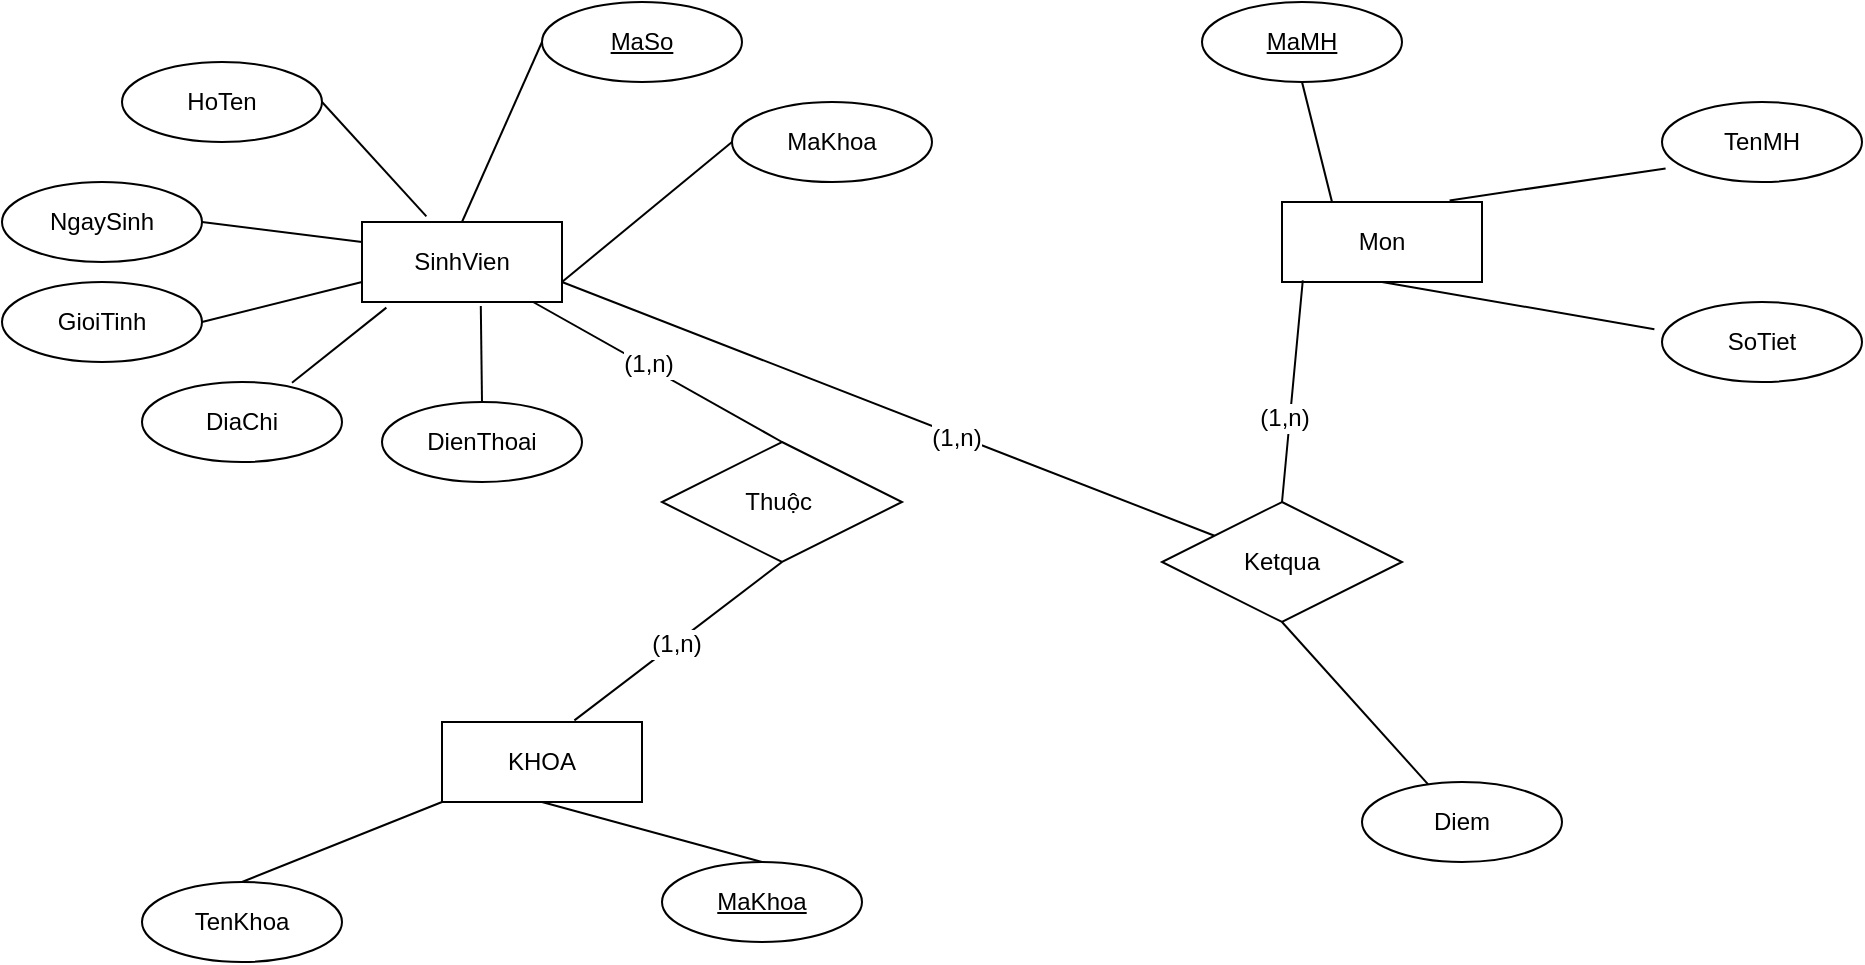 <mxfile version="24.4.0" type="github">
  <diagram id="R2lEEEUBdFMjLlhIrx00" name="Page-1">
    <mxGraphModel dx="1290" dy="607" grid="1" gridSize="10" guides="1" tooltips="1" connect="1" arrows="1" fold="1" page="1" pageScale="1" pageWidth="850" pageHeight="1100" math="0" shadow="0" extFonts="Permanent Marker^https://fonts.googleapis.com/css?family=Permanent+Marker">
      <root>
        <mxCell id="0" />
        <mxCell id="1" parent="0" />
        <mxCell id="QVCUd0b25rxdbD5U4Ssb-1" value="SinhVien" style="whiteSpace=wrap;html=1;align=center;" parent="1" vertex="1">
          <mxGeometry x="190" y="120" width="100" height="40" as="geometry" />
        </mxCell>
        <mxCell id="QVCUd0b25rxdbD5U4Ssb-2" value="HoTen" style="ellipse;whiteSpace=wrap;html=1;align=center;" parent="1" vertex="1">
          <mxGeometry x="70" y="40" width="100" height="40" as="geometry" />
        </mxCell>
        <mxCell id="QVCUd0b25rxdbD5U4Ssb-3" value="MaSo" style="ellipse;whiteSpace=wrap;html=1;align=center;fontStyle=4;" parent="1" vertex="1">
          <mxGeometry x="280" y="10" width="100" height="40" as="geometry" />
        </mxCell>
        <mxCell id="QVCUd0b25rxdbD5U4Ssb-4" value="GioiTinh" style="ellipse;whiteSpace=wrap;html=1;align=center;" parent="1" vertex="1">
          <mxGeometry x="10" y="150" width="100" height="40" as="geometry" />
        </mxCell>
        <mxCell id="QVCUd0b25rxdbD5U4Ssb-5" value="DienThoai" style="ellipse;whiteSpace=wrap;html=1;align=center;" parent="1" vertex="1">
          <mxGeometry x="200" y="210" width="100" height="40" as="geometry" />
        </mxCell>
        <mxCell id="QVCUd0b25rxdbD5U4Ssb-6" value="DiaChi" style="ellipse;whiteSpace=wrap;html=1;align=center;" parent="1" vertex="1">
          <mxGeometry x="80" y="200" width="100" height="40" as="geometry" />
        </mxCell>
        <mxCell id="QVCUd0b25rxdbD5U4Ssb-7" value="MaKhoa" style="ellipse;whiteSpace=wrap;html=1;align=center;" parent="1" vertex="1">
          <mxGeometry x="375" y="60" width="100" height="40" as="geometry" />
        </mxCell>
        <mxCell id="QVCUd0b25rxdbD5U4Ssb-8" value="NgaySinh" style="ellipse;whiteSpace=wrap;html=1;align=center;" parent="1" vertex="1">
          <mxGeometry x="10" y="100" width="100" height="40" as="geometry" />
        </mxCell>
        <mxCell id="QVCUd0b25rxdbD5U4Ssb-9" value="Mon" style="whiteSpace=wrap;html=1;align=center;" parent="1" vertex="1">
          <mxGeometry x="650" y="110" width="100" height="40" as="geometry" />
        </mxCell>
        <mxCell id="QVCUd0b25rxdbD5U4Ssb-10" value="MaMH" style="ellipse;whiteSpace=wrap;html=1;align=center;fontStyle=4;" parent="1" vertex="1">
          <mxGeometry x="610" y="10" width="100" height="40" as="geometry" />
        </mxCell>
        <mxCell id="QVCUd0b25rxdbD5U4Ssb-11" value="TenMH" style="ellipse;whiteSpace=wrap;html=1;align=center;" parent="1" vertex="1">
          <mxGeometry x="840" y="60" width="100" height="40" as="geometry" />
        </mxCell>
        <mxCell id="QVCUd0b25rxdbD5U4Ssb-12" value="SoTiet" style="ellipse;whiteSpace=wrap;html=1;align=center;" parent="1" vertex="1">
          <mxGeometry x="840" y="160" width="100" height="40" as="geometry" />
        </mxCell>
        <mxCell id="QVCUd0b25rxdbD5U4Ssb-13" value="KHOA" style="whiteSpace=wrap;html=1;align=center;" parent="1" vertex="1">
          <mxGeometry x="230" y="370" width="100" height="40" as="geometry" />
        </mxCell>
        <mxCell id="QVCUd0b25rxdbD5U4Ssb-14" value="TenKhoa" style="ellipse;whiteSpace=wrap;html=1;align=center;" parent="1" vertex="1">
          <mxGeometry x="80" y="450" width="100" height="40" as="geometry" />
        </mxCell>
        <mxCell id="QVCUd0b25rxdbD5U4Ssb-15" value="MaKhoa" style="ellipse;whiteSpace=wrap;html=1;align=center;fontStyle=4;" parent="1" vertex="1">
          <mxGeometry x="340" y="440" width="100" height="40" as="geometry" />
        </mxCell>
        <mxCell id="QVCUd0b25rxdbD5U4Ssb-21" value="" style="endArrow=none;html=1;rounded=0;fontSize=12;startSize=8;endSize=8;curved=1;entryX=0;entryY=0.5;entryDx=0;entryDy=0;exitX=0.5;exitY=0;exitDx=0;exitDy=0;" parent="1" source="QVCUd0b25rxdbD5U4Ssb-1" target="QVCUd0b25rxdbD5U4Ssb-3" edge="1">
          <mxGeometry relative="1" as="geometry">
            <mxPoint x="190" y="140" as="sourcePoint" />
            <mxPoint x="350" y="140" as="targetPoint" />
          </mxGeometry>
        </mxCell>
        <mxCell id="QVCUd0b25rxdbD5U4Ssb-22" value="" style="endArrow=none;html=1;rounded=0;fontSize=12;startSize=8;endSize=8;curved=1;entryX=1;entryY=0.5;entryDx=0;entryDy=0;exitX=0.322;exitY=-0.07;exitDx=0;exitDy=0;exitPerimeter=0;" parent="1" source="QVCUd0b25rxdbD5U4Ssb-1" target="QVCUd0b25rxdbD5U4Ssb-2" edge="1">
          <mxGeometry relative="1" as="geometry">
            <mxPoint x="230" y="130" as="sourcePoint" />
            <mxPoint x="290" y="40" as="targetPoint" />
          </mxGeometry>
        </mxCell>
        <mxCell id="QVCUd0b25rxdbD5U4Ssb-24" value="" style="endArrow=none;html=1;rounded=0;fontSize=12;startSize=8;endSize=8;curved=1;entryX=0;entryY=0.25;entryDx=0;entryDy=0;exitX=1;exitY=0.5;exitDx=0;exitDy=0;" parent="1" source="QVCUd0b25rxdbD5U4Ssb-8" target="QVCUd0b25rxdbD5U4Ssb-1" edge="1">
          <mxGeometry relative="1" as="geometry">
            <mxPoint x="240" y="140" as="sourcePoint" />
            <mxPoint x="300" y="50" as="targetPoint" />
          </mxGeometry>
        </mxCell>
        <mxCell id="QVCUd0b25rxdbD5U4Ssb-25" value="" style="endArrow=none;html=1;rounded=0;fontSize=12;startSize=8;endSize=8;curved=1;entryX=1;entryY=0.5;entryDx=0;entryDy=0;exitX=0;exitY=0.75;exitDx=0;exitDy=0;" parent="1" source="QVCUd0b25rxdbD5U4Ssb-1" target="QVCUd0b25rxdbD5U4Ssb-4" edge="1">
          <mxGeometry relative="1" as="geometry">
            <mxPoint x="250" y="150" as="sourcePoint" />
            <mxPoint x="310" y="60" as="targetPoint" />
          </mxGeometry>
        </mxCell>
        <mxCell id="QVCUd0b25rxdbD5U4Ssb-26" value="" style="endArrow=none;html=1;rounded=0;fontSize=12;startSize=8;endSize=8;curved=1;entryX=0.122;entryY=1.07;entryDx=0;entryDy=0;exitX=0.75;exitY=0.01;exitDx=0;exitDy=0;exitPerimeter=0;entryPerimeter=0;" parent="1" source="QVCUd0b25rxdbD5U4Ssb-6" target="QVCUd0b25rxdbD5U4Ssb-1" edge="1">
          <mxGeometry relative="1" as="geometry">
            <mxPoint x="260" y="160" as="sourcePoint" />
            <mxPoint x="320" y="70" as="targetPoint" />
          </mxGeometry>
        </mxCell>
        <mxCell id="QVCUd0b25rxdbD5U4Ssb-27" value="" style="endArrow=none;html=1;rounded=0;fontSize=12;startSize=8;endSize=8;curved=1;entryX=0;entryY=0.5;entryDx=0;entryDy=0;exitX=1;exitY=0.75;exitDx=0;exitDy=0;" parent="1" source="QVCUd0b25rxdbD5U4Ssb-1" target="QVCUd0b25rxdbD5U4Ssb-7" edge="1">
          <mxGeometry relative="1" as="geometry">
            <mxPoint x="270" y="170" as="sourcePoint" />
            <mxPoint x="330" y="80" as="targetPoint" />
          </mxGeometry>
        </mxCell>
        <mxCell id="QVCUd0b25rxdbD5U4Ssb-28" value="" style="endArrow=none;html=1;rounded=0;fontSize=12;startSize=8;endSize=8;curved=1;entryX=0.5;entryY=0;entryDx=0;entryDy=0;exitX=0.594;exitY=1.05;exitDx=0;exitDy=0;exitPerimeter=0;" parent="1" source="QVCUd0b25rxdbD5U4Ssb-1" target="QVCUd0b25rxdbD5U4Ssb-5" edge="1">
          <mxGeometry relative="1" as="geometry">
            <mxPoint x="280" y="180" as="sourcePoint" />
            <mxPoint x="340" y="90" as="targetPoint" />
          </mxGeometry>
        </mxCell>
        <mxCell id="QVCUd0b25rxdbD5U4Ssb-29" value="" style="endArrow=none;html=1;rounded=0;fontSize=12;startSize=8;endSize=8;curved=1;entryX=0.25;entryY=0;entryDx=0;entryDy=0;exitX=0.5;exitY=1;exitDx=0;exitDy=0;" parent="1" source="QVCUd0b25rxdbD5U4Ssb-10" target="QVCUd0b25rxdbD5U4Ssb-9" edge="1">
          <mxGeometry relative="1" as="geometry">
            <mxPoint x="391" y="208.4" as="sourcePoint" />
            <mxPoint x="740" y="150.0" as="targetPoint" />
          </mxGeometry>
        </mxCell>
        <mxCell id="QVCUd0b25rxdbD5U4Ssb-30" value="" style="endArrow=none;html=1;rounded=0;fontSize=12;startSize=8;endSize=8;curved=1;entryX=0.838;entryY=-0.02;entryDx=0;entryDy=0;exitX=0.018;exitY=0.83;exitDx=0;exitDy=0;exitPerimeter=0;entryPerimeter=0;" parent="1" source="QVCUd0b25rxdbD5U4Ssb-11" target="QVCUd0b25rxdbD5U4Ssb-9" edge="1">
          <mxGeometry relative="1" as="geometry">
            <mxPoint x="626" y="128" as="sourcePoint" />
            <mxPoint x="655" y="220" as="targetPoint" />
          </mxGeometry>
        </mxCell>
        <mxCell id="QVCUd0b25rxdbD5U4Ssb-31" value="" style="endArrow=none;html=1;rounded=0;fontSize=12;startSize=8;endSize=8;curved=1;entryX=-0.038;entryY=0.34;entryDx=0;entryDy=0;exitX=0.5;exitY=1;exitDx=0;exitDy=0;entryPerimeter=0;" parent="1" source="QVCUd0b25rxdbD5U4Ssb-9" target="QVCUd0b25rxdbD5U4Ssb-12" edge="1">
          <mxGeometry relative="1" as="geometry">
            <mxPoint x="636" y="138" as="sourcePoint" />
            <mxPoint x="665" y="230" as="targetPoint" />
          </mxGeometry>
        </mxCell>
        <mxCell id="QVCUd0b25rxdbD5U4Ssb-38" value="" style="endArrow=none;html=1;rounded=0;fontSize=12;startSize=8;endSize=8;curved=1;exitX=0.5;exitY=0;exitDx=0;exitDy=0;entryX=0;entryY=1;entryDx=0;entryDy=0;" parent="1" source="QVCUd0b25rxdbD5U4Ssb-14" target="QVCUd0b25rxdbD5U4Ssb-13" edge="1">
          <mxGeometry relative="1" as="geometry">
            <mxPoint x="60" y="410" as="sourcePoint" />
            <mxPoint x="220" y="410" as="targetPoint" />
          </mxGeometry>
        </mxCell>
        <mxCell id="QVCUd0b25rxdbD5U4Ssb-39" value="" style="endArrow=none;html=1;rounded=0;fontSize=12;startSize=8;endSize=8;curved=1;exitX=0.5;exitY=0;exitDx=0;exitDy=0;entryX=0.5;entryY=1;entryDx=0;entryDy=0;" parent="1" source="QVCUd0b25rxdbD5U4Ssb-15" target="QVCUd0b25rxdbD5U4Ssb-13" edge="1">
          <mxGeometry relative="1" as="geometry">
            <mxPoint x="20" y="550" as="sourcePoint" />
            <mxPoint x="180" y="550" as="targetPoint" />
          </mxGeometry>
        </mxCell>
        <mxCell id="F_XIfEHPYfaYC8NBup9B-3" value="Thuộc&amp;nbsp;" style="shape=rhombus;perimeter=rhombusPerimeter;whiteSpace=wrap;html=1;align=center;" parent="1" vertex="1">
          <mxGeometry x="340" y="230" width="120" height="60" as="geometry" />
        </mxCell>
        <mxCell id="F_XIfEHPYfaYC8NBup9B-4" value="" style="endArrow=none;html=1;rounded=0;fontSize=12;startSize=8;endSize=8;curved=1;entryX=0.5;entryY=0;entryDx=0;entryDy=0;" parent="1" source="QVCUd0b25rxdbD5U4Ssb-1" target="F_XIfEHPYfaYC8NBup9B-3" edge="1">
          <mxGeometry relative="1" as="geometry">
            <mxPoint x="340" y="160" as="sourcePoint" />
            <mxPoint x="500" y="160" as="targetPoint" />
          </mxGeometry>
        </mxCell>
        <mxCell id="F_XIfEHPYfaYC8NBup9B-6" value="(1,n)" style="edgeLabel;html=1;align=center;verticalAlign=middle;resizable=0;points=[];fontSize=12;" parent="F_XIfEHPYfaYC8NBup9B-4" vertex="1" connectable="0">
          <mxGeometry x="-0.097" y="1" relative="1" as="geometry">
            <mxPoint as="offset" />
          </mxGeometry>
        </mxCell>
        <mxCell id="F_XIfEHPYfaYC8NBup9B-5" value="" style="endArrow=none;html=1;rounded=0;fontSize=12;startSize=8;endSize=8;curved=1;exitX=0.662;exitY=-0.02;exitDx=0;exitDy=0;exitPerimeter=0;entryX=0.5;entryY=1;entryDx=0;entryDy=0;" parent="1" source="QVCUd0b25rxdbD5U4Ssb-13" target="F_XIfEHPYfaYC8NBup9B-3" edge="1">
          <mxGeometry relative="1" as="geometry">
            <mxPoint x="350" y="320" as="sourcePoint" />
            <mxPoint x="510" y="320" as="targetPoint" />
          </mxGeometry>
        </mxCell>
        <mxCell id="F_XIfEHPYfaYC8NBup9B-7" value="(1,n)" style="edgeLabel;html=1;align=center;verticalAlign=middle;resizable=0;points=[];fontSize=12;" parent="F_XIfEHPYfaYC8NBup9B-5" vertex="1" connectable="0">
          <mxGeometry x="-0.02" relative="1" as="geometry">
            <mxPoint as="offset" />
          </mxGeometry>
        </mxCell>
        <mxCell id="F_XIfEHPYfaYC8NBup9B-8" value="" style="endArrow=none;html=1;rounded=0;fontSize=12;startSize=8;endSize=8;curved=1;exitX=1;exitY=0.75;exitDx=0;exitDy=0;" parent="1" source="QVCUd0b25rxdbD5U4Ssb-1" target="Uc07jC8wAEaiUXffzVde-1" edge="1">
          <mxGeometry relative="1" as="geometry">
            <mxPoint x="470" y="210" as="sourcePoint" />
            <mxPoint x="680" y="270" as="targetPoint" />
          </mxGeometry>
        </mxCell>
        <mxCell id="Uc07jC8wAEaiUXffzVde-2" value="(1,n)" style="edgeLabel;html=1;align=center;verticalAlign=middle;resizable=0;points=[];fontSize=12;" vertex="1" connectable="0" parent="F_XIfEHPYfaYC8NBup9B-8">
          <mxGeometry x="0.207" relative="1" as="geometry">
            <mxPoint y="1" as="offset" />
          </mxGeometry>
        </mxCell>
        <mxCell id="Uc07jC8wAEaiUXffzVde-1" value="Ketqua" style="shape=rhombus;perimeter=rhombusPerimeter;whiteSpace=wrap;html=1;align=center;" vertex="1" parent="1">
          <mxGeometry x="590" y="260" width="120" height="60" as="geometry" />
        </mxCell>
        <mxCell id="Uc07jC8wAEaiUXffzVde-3" value="" style="endArrow=none;html=1;rounded=0;fontSize=12;startSize=8;endSize=8;curved=1;exitX=0.104;exitY=0.98;exitDx=0;exitDy=0;exitPerimeter=0;entryX=0.5;entryY=0;entryDx=0;entryDy=0;" edge="1" parent="1" source="QVCUd0b25rxdbD5U4Ssb-9" target="Uc07jC8wAEaiUXffzVde-1">
          <mxGeometry relative="1" as="geometry">
            <mxPoint x="690" y="200" as="sourcePoint" />
            <mxPoint x="850" y="200" as="targetPoint" />
          </mxGeometry>
        </mxCell>
        <mxCell id="Uc07jC8wAEaiUXffzVde-4" value="(1,n)" style="edgeLabel;html=1;align=center;verticalAlign=middle;resizable=0;points=[];fontSize=12;" vertex="1" connectable="0" parent="Uc07jC8wAEaiUXffzVde-3">
          <mxGeometry x="0.247" y="-3" relative="1" as="geometry">
            <mxPoint as="offset" />
          </mxGeometry>
        </mxCell>
        <mxCell id="Uc07jC8wAEaiUXffzVde-5" value="Diem" style="ellipse;whiteSpace=wrap;html=1;align=center;" vertex="1" parent="1">
          <mxGeometry x="690" y="400" width="100" height="40" as="geometry" />
        </mxCell>
        <mxCell id="Uc07jC8wAEaiUXffzVde-6" value="" style="endArrow=none;html=1;rounded=0;fontSize=12;startSize=8;endSize=8;curved=1;entryX=0.5;entryY=1;entryDx=0;entryDy=0;" edge="1" parent="1" source="Uc07jC8wAEaiUXffzVde-5" target="Uc07jC8wAEaiUXffzVde-1">
          <mxGeometry relative="1" as="geometry">
            <mxPoint x="410" y="360" as="sourcePoint" />
            <mxPoint x="570" y="360" as="targetPoint" />
          </mxGeometry>
        </mxCell>
      </root>
    </mxGraphModel>
  </diagram>
</mxfile>

